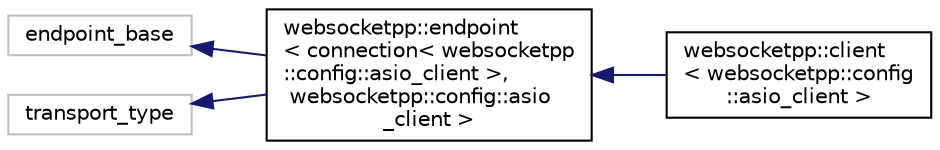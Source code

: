 digraph "Graphical Class Hierarchy"
{
  edge [fontname="Helvetica",fontsize="10",labelfontname="Helvetica",labelfontsize="10"];
  node [fontname="Helvetica",fontsize="10",shape=record];
  rankdir="LR";
  Node2754 [label="endpoint_base",height=0.2,width=0.4,color="grey75", fillcolor="white", style="filled"];
  Node2754 -> Node0 [dir="back",color="midnightblue",fontsize="10",style="solid",fontname="Helvetica"];
  Node0 [label="websocketpp::endpoint\l\< connection\< websocketpp\l::config::asio_client \>,\l websocketpp::config::asio\l_client \>",height=0.2,width=0.4,color="black", fillcolor="white", style="filled",URL="$classwebsocketpp_1_1endpoint.html"];
  Node0 -> Node1 [dir="back",color="midnightblue",fontsize="10",style="solid",fontname="Helvetica"];
  Node1 [label="websocketpp::client\l\< websocketpp::config\l::asio_client \>",height=0.2,width=0.4,color="black", fillcolor="white", style="filled",URL="$classwebsocketpp_1_1client.html"];
  Node789 [label="transport_type",height=0.2,width=0.4,color="grey75", fillcolor="white", style="filled"];
  Node789 -> Node0 [dir="back",color="midnightblue",fontsize="10",style="solid",fontname="Helvetica"];
}
